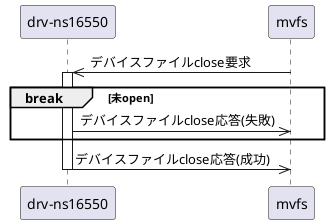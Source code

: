 @startuml

participant "drv-ns16550" as drv
participant mvfs

drv <<- mvfs: デバイスファイルclose要求
activate drv

break 未open
    drv ->> mvfs: デバイスファイルclose応答(失敗)
end break

drv ->> mvfs: デバイスファイルclose応答(成功)
deactivate drv

@enduml
